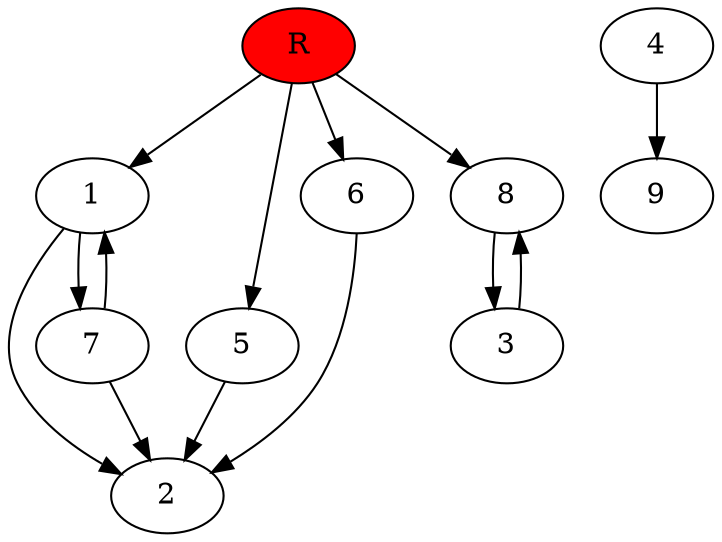digraph prb42131 {
	1
	2
	3
	4
	5
	6
	7
	8
	R [fillcolor="#ff0000" style=filled]
	1 -> 2
	1 -> 7
	3 -> 8
	4 -> 9
	5 -> 2
	6 -> 2
	7 -> 1
	7 -> 2
	8 -> 3
	R -> 1
	R -> 5
	R -> 6
	R -> 8
}
